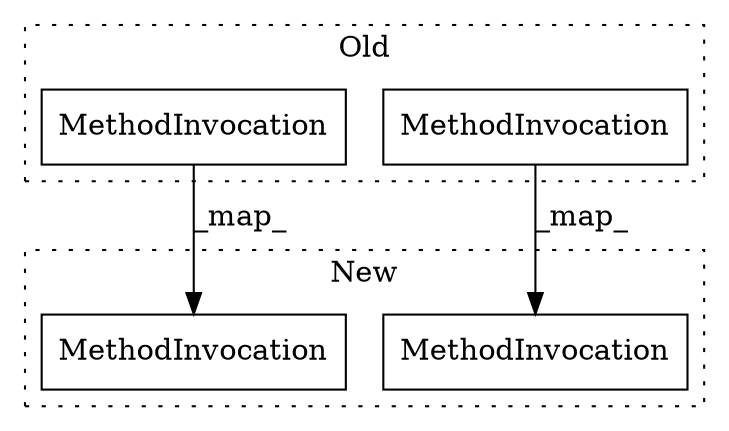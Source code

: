 digraph G {
subgraph cluster0 {
2 [label="MethodInvocation" a="32" s="4215,4256" l="18,1" shape="box"];
3 [label="MethodInvocation" a="32" s="4349,4365" l="11,1" shape="box"];
label = "Old";
style="dotted";
}
subgraph cluster1 {
1 [label="MethodInvocation" a="32" s="5703,5719" l="11,1" shape="box"];
4 [label="MethodInvocation" a="32" s="4082,4123" l="18,1" shape="box"];
label = "New";
style="dotted";
}
2 -> 4 [label="_map_"];
3 -> 1 [label="_map_"];
}